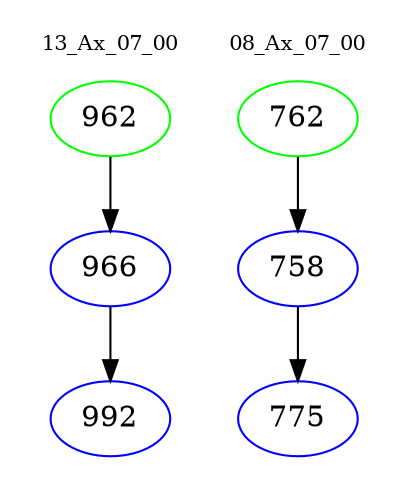 digraph{
subgraph cluster_0 {
color = white
label = "13_Ax_07_00";
fontsize=10;
T0_962 [label="962", color="green"]
T0_962 -> T0_966 [color="black"]
T0_966 [label="966", color="blue"]
T0_966 -> T0_992 [color="black"]
T0_992 [label="992", color="blue"]
}
subgraph cluster_1 {
color = white
label = "08_Ax_07_00";
fontsize=10;
T1_762 [label="762", color="green"]
T1_762 -> T1_758 [color="black"]
T1_758 [label="758", color="blue"]
T1_758 -> T1_775 [color="black"]
T1_775 [label="775", color="blue"]
}
}
